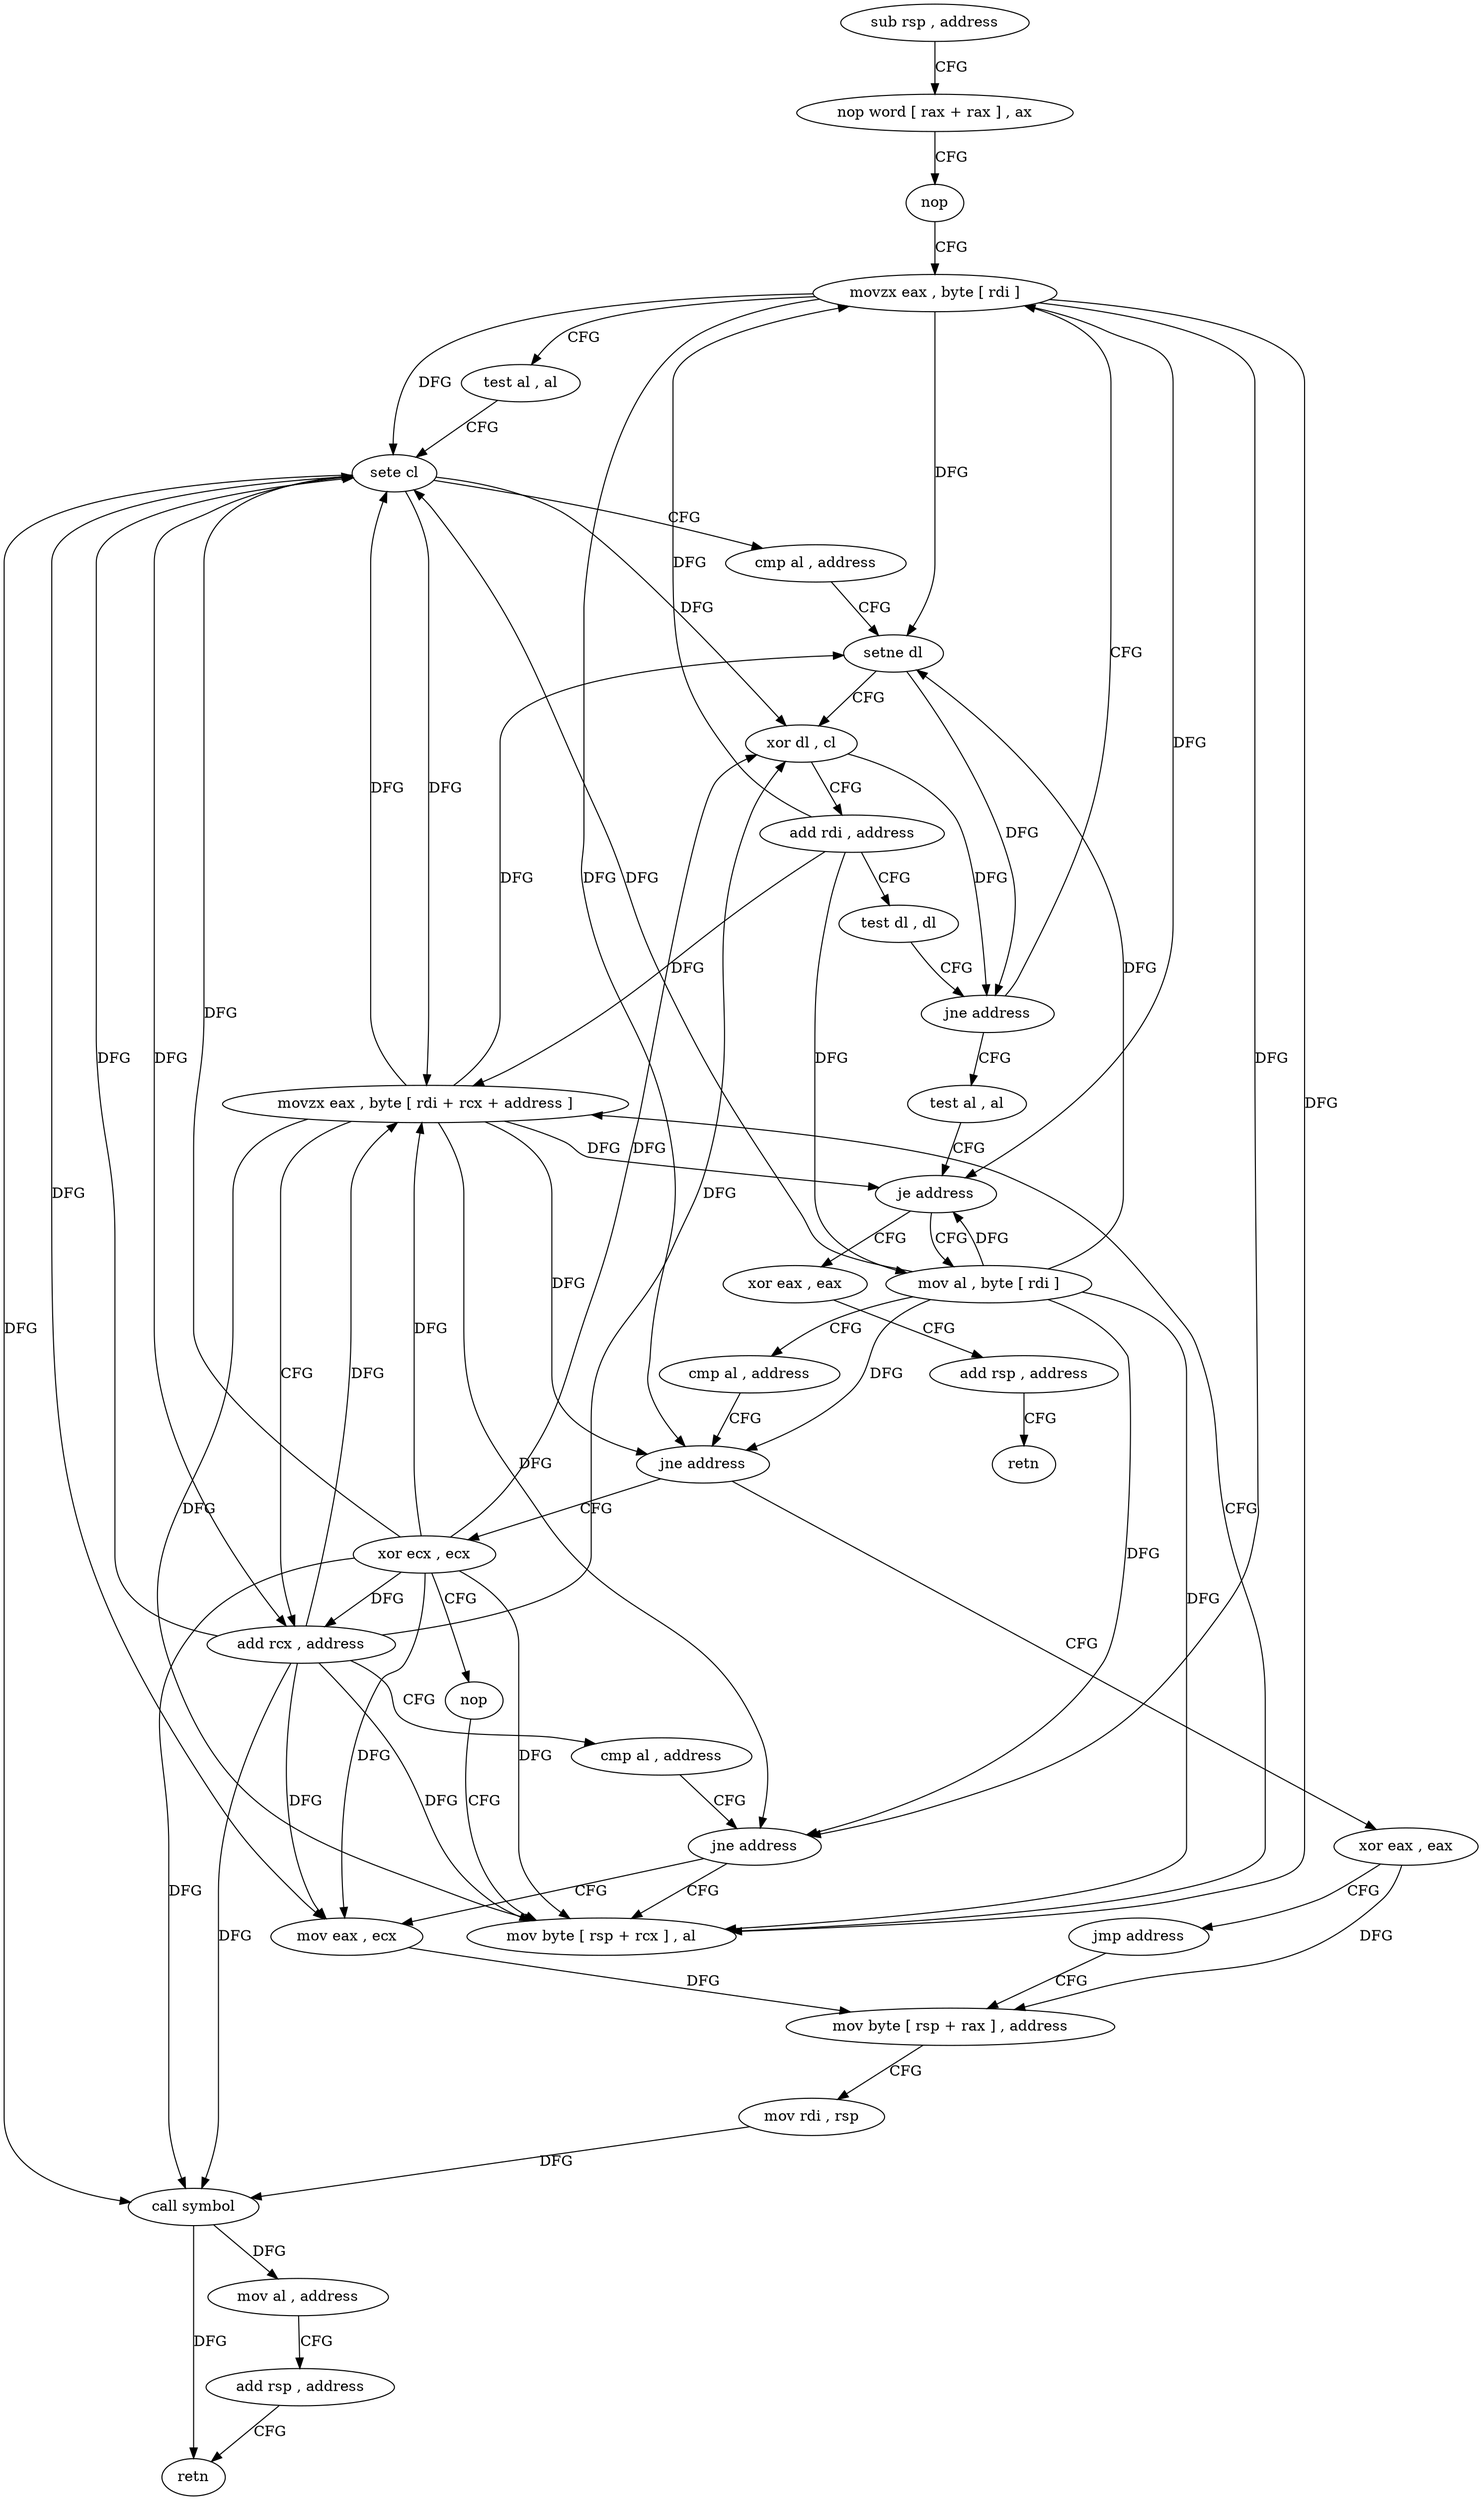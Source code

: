 digraph "func" {
"121952" [label = "sub rsp , address" ]
"121956" [label = "nop word [ rax + rax ] , ax" ]
"121966" [label = "nop" ]
"121968" [label = "movzx eax , byte [ rdi ]" ]
"121971" [label = "test al , al" ]
"121973" [label = "sete cl" ]
"121976" [label = "cmp al , address" ]
"121978" [label = "setne dl" ]
"121981" [label = "xor dl , cl" ]
"121983" [label = "add rdi , address" ]
"121987" [label = "test dl , dl" ]
"121989" [label = "jne address" ]
"121991" [label = "test al , al" ]
"121993" [label = "je address" ]
"122005" [label = "xor eax , eax" ]
"121995" [label = "mov al , byte [ rdi ]" ]
"122007" [label = "add rsp , address" ]
"122011" [label = "retn" ]
"121997" [label = "cmp al , address" ]
"121999" [label = "jne address" ]
"122012" [label = "xor ecx , ecx" ]
"122001" [label = "xor eax , eax" ]
"122014" [label = "nop" ]
"122016" [label = "mov byte [ rsp + rcx ] , al" ]
"122003" [label = "jmp address" ]
"122034" [label = "mov byte [ rsp + rax ] , address" ]
"122019" [label = "movzx eax , byte [ rdi + rcx + address ]" ]
"122024" [label = "add rcx , address" ]
"122028" [label = "cmp al , address" ]
"122030" [label = "jne address" ]
"122032" [label = "mov eax , ecx" ]
"122038" [label = "mov rdi , rsp" ]
"122041" [label = "call symbol" ]
"122046" [label = "mov al , address" ]
"122048" [label = "add rsp , address" ]
"122052" [label = "retn" ]
"121952" -> "121956" [ label = "CFG" ]
"121956" -> "121966" [ label = "CFG" ]
"121966" -> "121968" [ label = "CFG" ]
"121968" -> "121971" [ label = "CFG" ]
"121968" -> "121973" [ label = "DFG" ]
"121968" -> "121978" [ label = "DFG" ]
"121968" -> "121993" [ label = "DFG" ]
"121968" -> "121999" [ label = "DFG" ]
"121968" -> "122016" [ label = "DFG" ]
"121968" -> "122030" [ label = "DFG" ]
"121971" -> "121973" [ label = "CFG" ]
"121973" -> "121976" [ label = "CFG" ]
"121973" -> "121981" [ label = "DFG" ]
"121973" -> "122019" [ label = "DFG" ]
"121973" -> "122024" [ label = "DFG" ]
"121973" -> "122041" [ label = "DFG" ]
"121973" -> "122032" [ label = "DFG" ]
"121976" -> "121978" [ label = "CFG" ]
"121978" -> "121981" [ label = "CFG" ]
"121978" -> "121989" [ label = "DFG" ]
"121981" -> "121983" [ label = "CFG" ]
"121981" -> "121989" [ label = "DFG" ]
"121983" -> "121987" [ label = "CFG" ]
"121983" -> "121968" [ label = "DFG" ]
"121983" -> "121995" [ label = "DFG" ]
"121983" -> "122019" [ label = "DFG" ]
"121987" -> "121989" [ label = "CFG" ]
"121989" -> "121968" [ label = "CFG" ]
"121989" -> "121991" [ label = "CFG" ]
"121991" -> "121993" [ label = "CFG" ]
"121993" -> "122005" [ label = "CFG" ]
"121993" -> "121995" [ label = "CFG" ]
"122005" -> "122007" [ label = "CFG" ]
"121995" -> "121997" [ label = "CFG" ]
"121995" -> "121973" [ label = "DFG" ]
"121995" -> "121978" [ label = "DFG" ]
"121995" -> "121993" [ label = "DFG" ]
"121995" -> "121999" [ label = "DFG" ]
"121995" -> "122016" [ label = "DFG" ]
"121995" -> "122030" [ label = "DFG" ]
"122007" -> "122011" [ label = "CFG" ]
"121997" -> "121999" [ label = "CFG" ]
"121999" -> "122012" [ label = "CFG" ]
"121999" -> "122001" [ label = "CFG" ]
"122012" -> "122014" [ label = "CFG" ]
"122012" -> "121981" [ label = "DFG" ]
"122012" -> "121973" [ label = "DFG" ]
"122012" -> "122016" [ label = "DFG" ]
"122012" -> "122019" [ label = "DFG" ]
"122012" -> "122024" [ label = "DFG" ]
"122012" -> "122041" [ label = "DFG" ]
"122012" -> "122032" [ label = "DFG" ]
"122001" -> "122003" [ label = "CFG" ]
"122001" -> "122034" [ label = "DFG" ]
"122014" -> "122016" [ label = "CFG" ]
"122016" -> "122019" [ label = "CFG" ]
"122003" -> "122034" [ label = "CFG" ]
"122034" -> "122038" [ label = "CFG" ]
"122019" -> "122024" [ label = "CFG" ]
"122019" -> "121973" [ label = "DFG" ]
"122019" -> "121978" [ label = "DFG" ]
"122019" -> "121993" [ label = "DFG" ]
"122019" -> "121999" [ label = "DFG" ]
"122019" -> "122016" [ label = "DFG" ]
"122019" -> "122030" [ label = "DFG" ]
"122024" -> "122028" [ label = "CFG" ]
"122024" -> "121981" [ label = "DFG" ]
"122024" -> "122019" [ label = "DFG" ]
"122024" -> "121973" [ label = "DFG" ]
"122024" -> "122016" [ label = "DFG" ]
"122024" -> "122041" [ label = "DFG" ]
"122024" -> "122032" [ label = "DFG" ]
"122028" -> "122030" [ label = "CFG" ]
"122030" -> "122016" [ label = "CFG" ]
"122030" -> "122032" [ label = "CFG" ]
"122032" -> "122034" [ label = "DFG" ]
"122038" -> "122041" [ label = "DFG" ]
"122041" -> "122046" [ label = "DFG" ]
"122041" -> "122052" [ label = "DFG" ]
"122046" -> "122048" [ label = "CFG" ]
"122048" -> "122052" [ label = "CFG" ]
}
